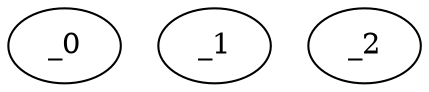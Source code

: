 graph YP1_0121 {
	_0	 [x="0.885539",
		y="2.74479"];
	_1	 [x="1.60683",
		y="1.10219"];
	_2	 [x="2.46191",
		y="2.57234"];
}
